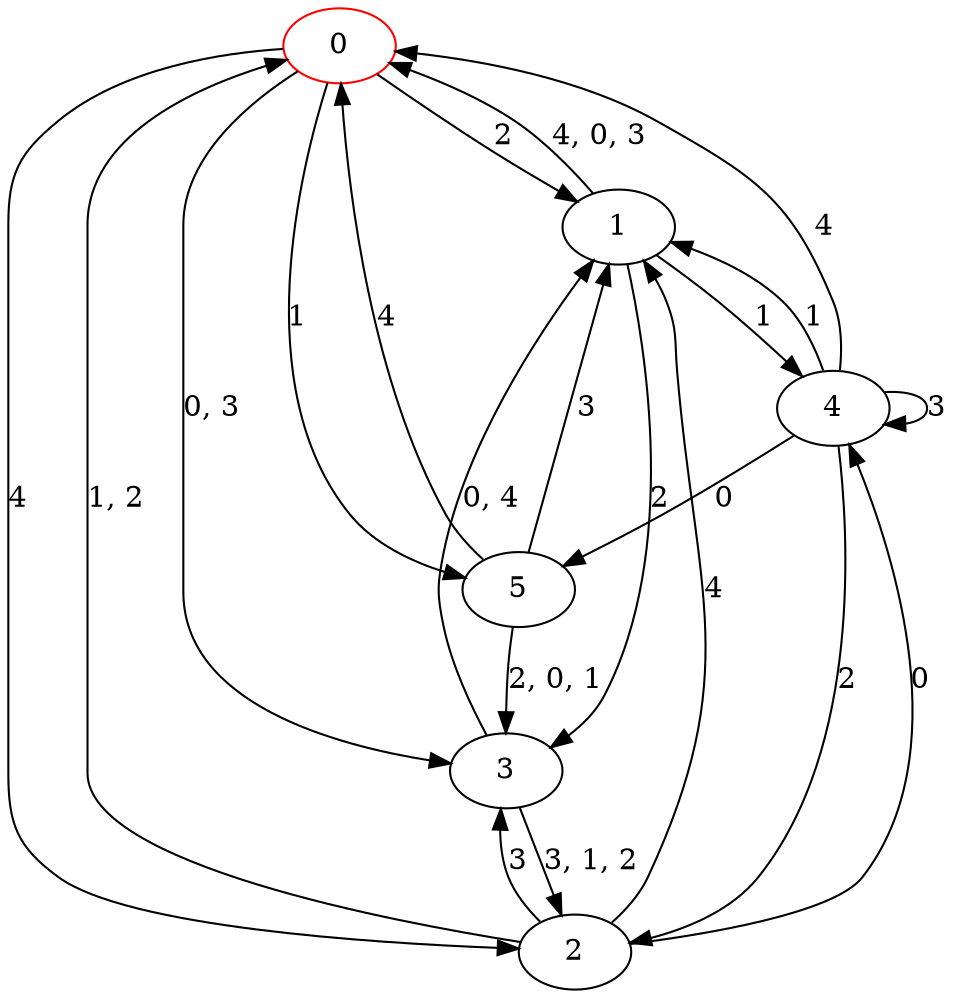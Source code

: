 digraph g {
0 [label= "0"] [color="red"];
1 [label= "1"];
2 [label= "2"];
3 [label= "3"];
4 [label= "4"];
5 [label= "5"];
0 -> 5[label= "1"];
0 -> 1[label= "2"];
0 -> 2[label= "4"];
1 -> 4[label= "1"];
1 -> 3[label= "2"];
2 -> 4[label= "0"];
2 -> 3[label= "3"];
2 -> 1[label= "4"];
4 -> 5[label= "0"];
4 -> 1[label= "1"];
4 -> 2[label= "2"];
4 -> 4[label= "3"];
4 -> 0[label= "4"];
5 -> 1[label= "3"];
5 -> 0[label= "4"];
0 -> 3[label= "0, 3"];
1 -> 0[label= "4, 0, 3"];
2 -> 0[label= "1, 2"];
3 -> 1[label= "0, 4"];
3 -> 2[label= "3, 1, 2"];
5 -> 3[label= "2, 0, 1"];
}
